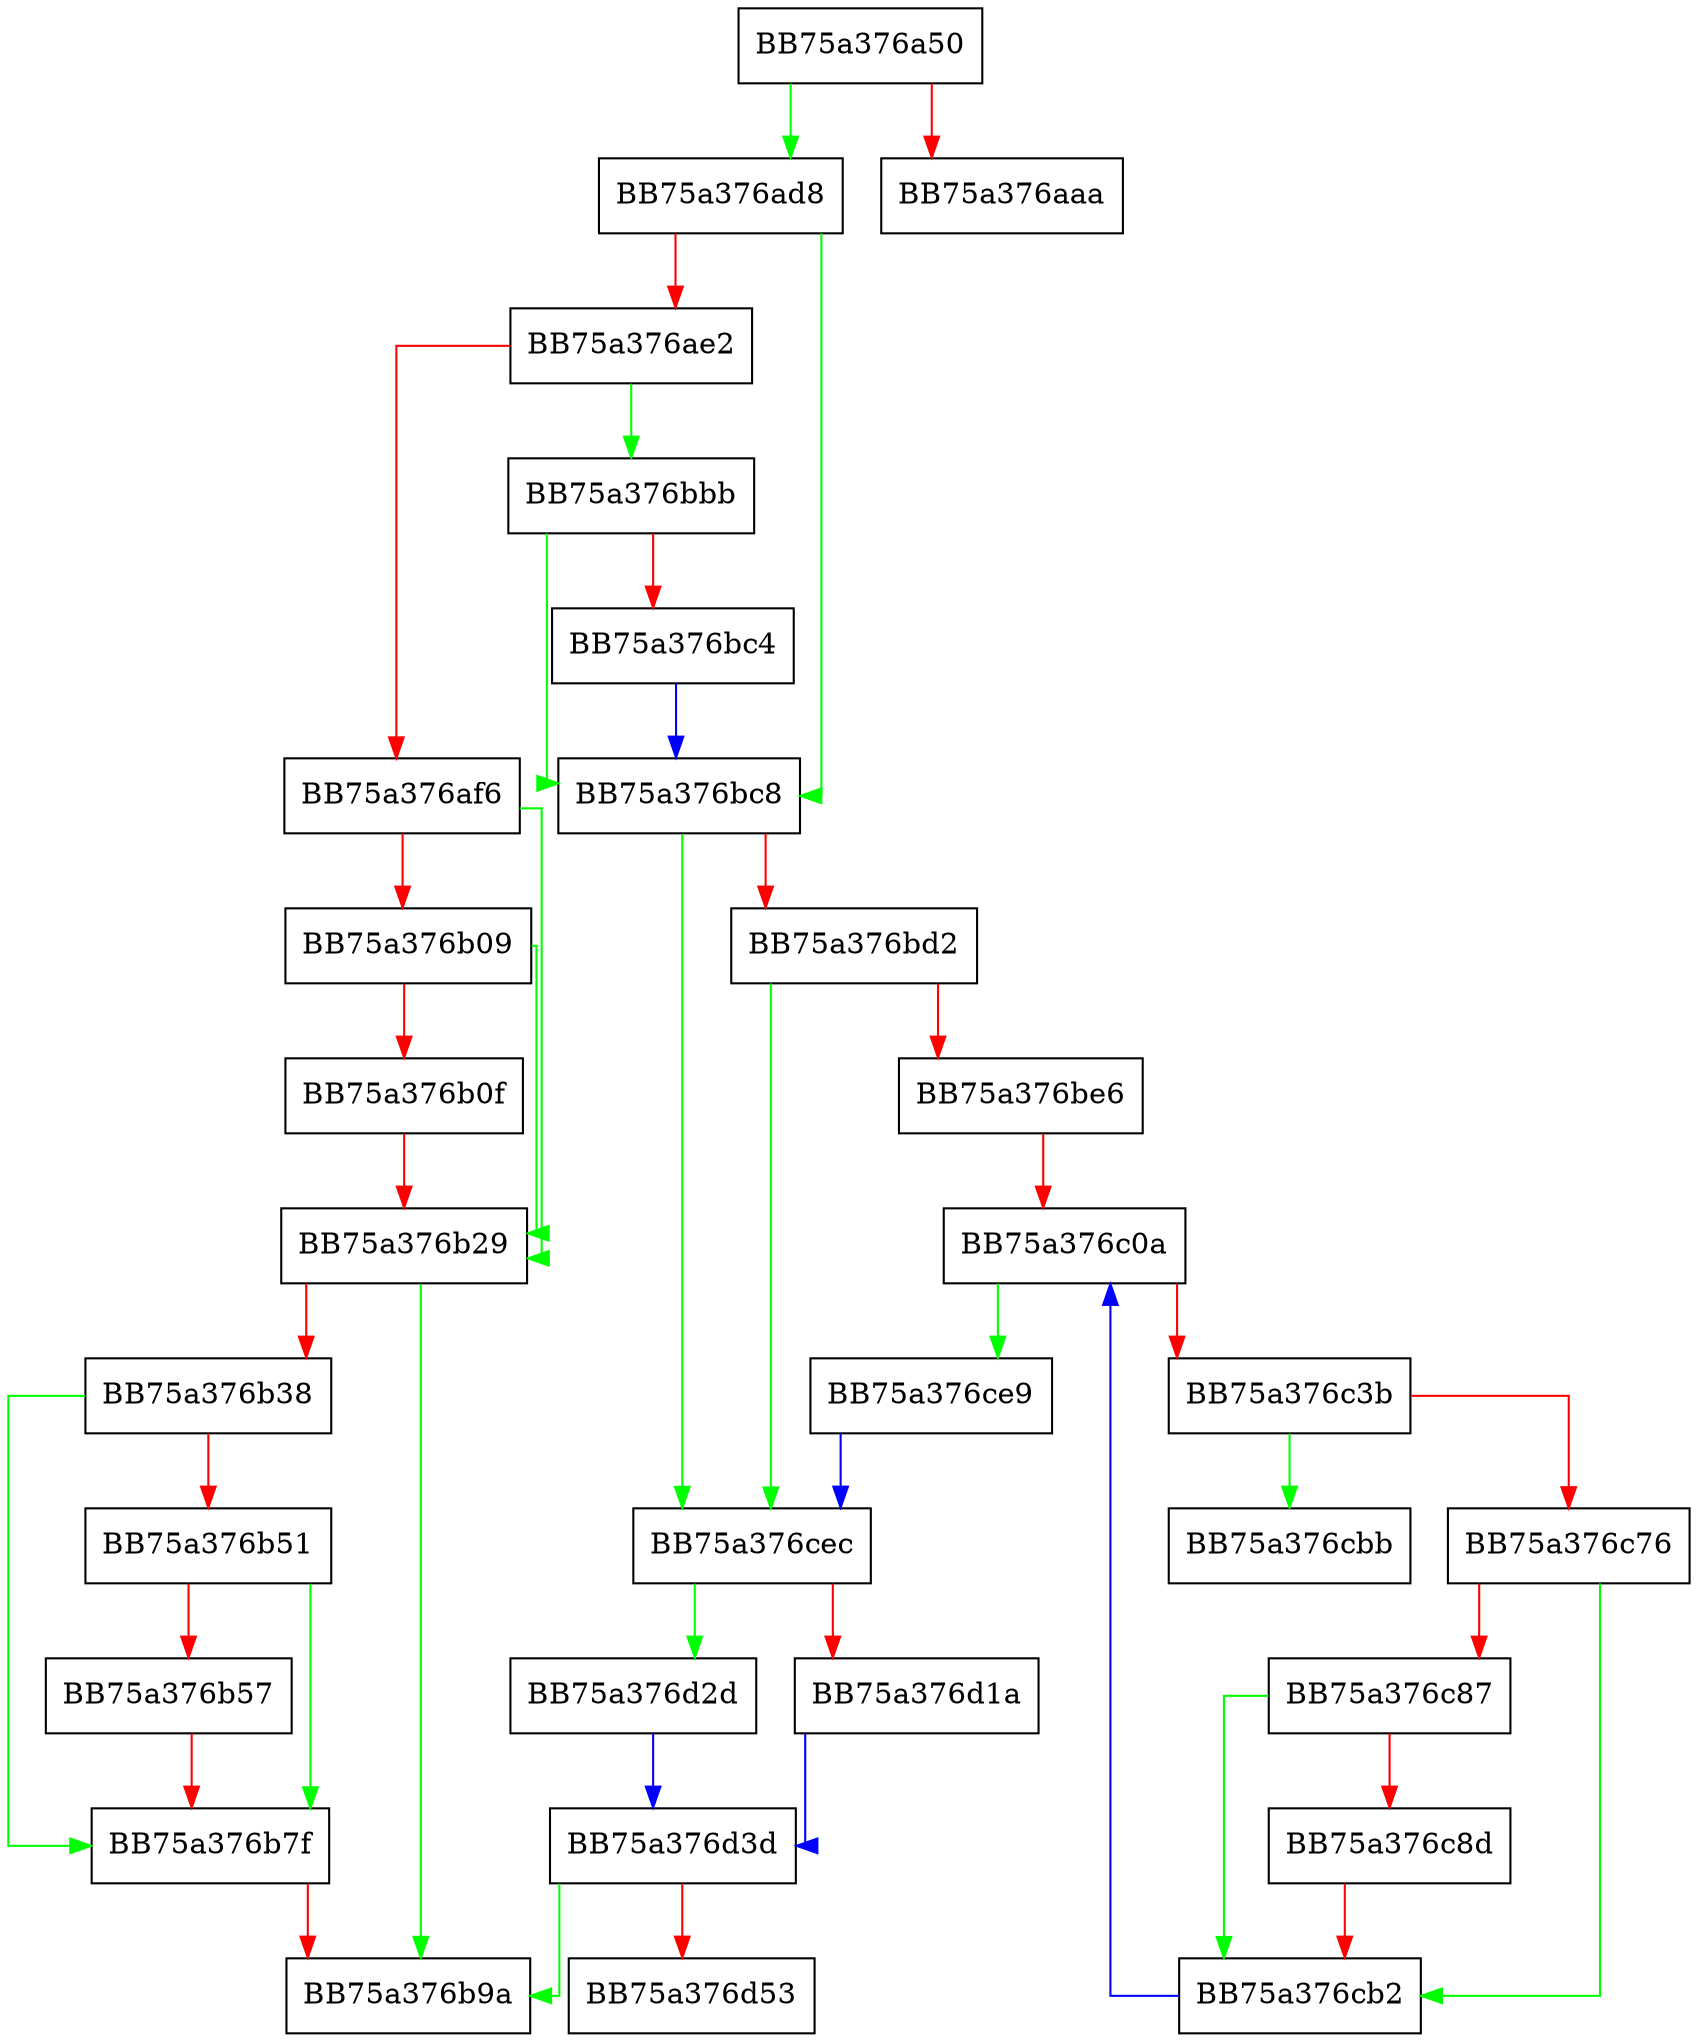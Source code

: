 digraph Register {
  node [shape="box"];
  graph [splines=ortho];
  BB75a376a50 -> BB75a376ad8 [color="green"];
  BB75a376a50 -> BB75a376aaa [color="red"];
  BB75a376ad8 -> BB75a376bc8 [color="green"];
  BB75a376ad8 -> BB75a376ae2 [color="red"];
  BB75a376ae2 -> BB75a376bbb [color="green"];
  BB75a376ae2 -> BB75a376af6 [color="red"];
  BB75a376af6 -> BB75a376b29 [color="green"];
  BB75a376af6 -> BB75a376b09 [color="red"];
  BB75a376b09 -> BB75a376b29 [color="green"];
  BB75a376b09 -> BB75a376b0f [color="red"];
  BB75a376b0f -> BB75a376b29 [color="red"];
  BB75a376b29 -> BB75a376b9a [color="green"];
  BB75a376b29 -> BB75a376b38 [color="red"];
  BB75a376b38 -> BB75a376b7f [color="green"];
  BB75a376b38 -> BB75a376b51 [color="red"];
  BB75a376b51 -> BB75a376b7f [color="green"];
  BB75a376b51 -> BB75a376b57 [color="red"];
  BB75a376b57 -> BB75a376b7f [color="red"];
  BB75a376b7f -> BB75a376b9a [color="red"];
  BB75a376bbb -> BB75a376bc8 [color="green"];
  BB75a376bbb -> BB75a376bc4 [color="red"];
  BB75a376bc4 -> BB75a376bc8 [color="blue"];
  BB75a376bc8 -> BB75a376cec [color="green"];
  BB75a376bc8 -> BB75a376bd2 [color="red"];
  BB75a376bd2 -> BB75a376cec [color="green"];
  BB75a376bd2 -> BB75a376be6 [color="red"];
  BB75a376be6 -> BB75a376c0a [color="red"];
  BB75a376c0a -> BB75a376ce9 [color="green"];
  BB75a376c0a -> BB75a376c3b [color="red"];
  BB75a376c3b -> BB75a376cbb [color="green"];
  BB75a376c3b -> BB75a376c76 [color="red"];
  BB75a376c76 -> BB75a376cb2 [color="green"];
  BB75a376c76 -> BB75a376c87 [color="red"];
  BB75a376c87 -> BB75a376cb2 [color="green"];
  BB75a376c87 -> BB75a376c8d [color="red"];
  BB75a376c8d -> BB75a376cb2 [color="red"];
  BB75a376cb2 -> BB75a376c0a [color="blue"];
  BB75a376ce9 -> BB75a376cec [color="blue"];
  BB75a376cec -> BB75a376d2d [color="green"];
  BB75a376cec -> BB75a376d1a [color="red"];
  BB75a376d1a -> BB75a376d3d [color="blue"];
  BB75a376d2d -> BB75a376d3d [color="blue"];
  BB75a376d3d -> BB75a376b9a [color="green"];
  BB75a376d3d -> BB75a376d53 [color="red"];
}
